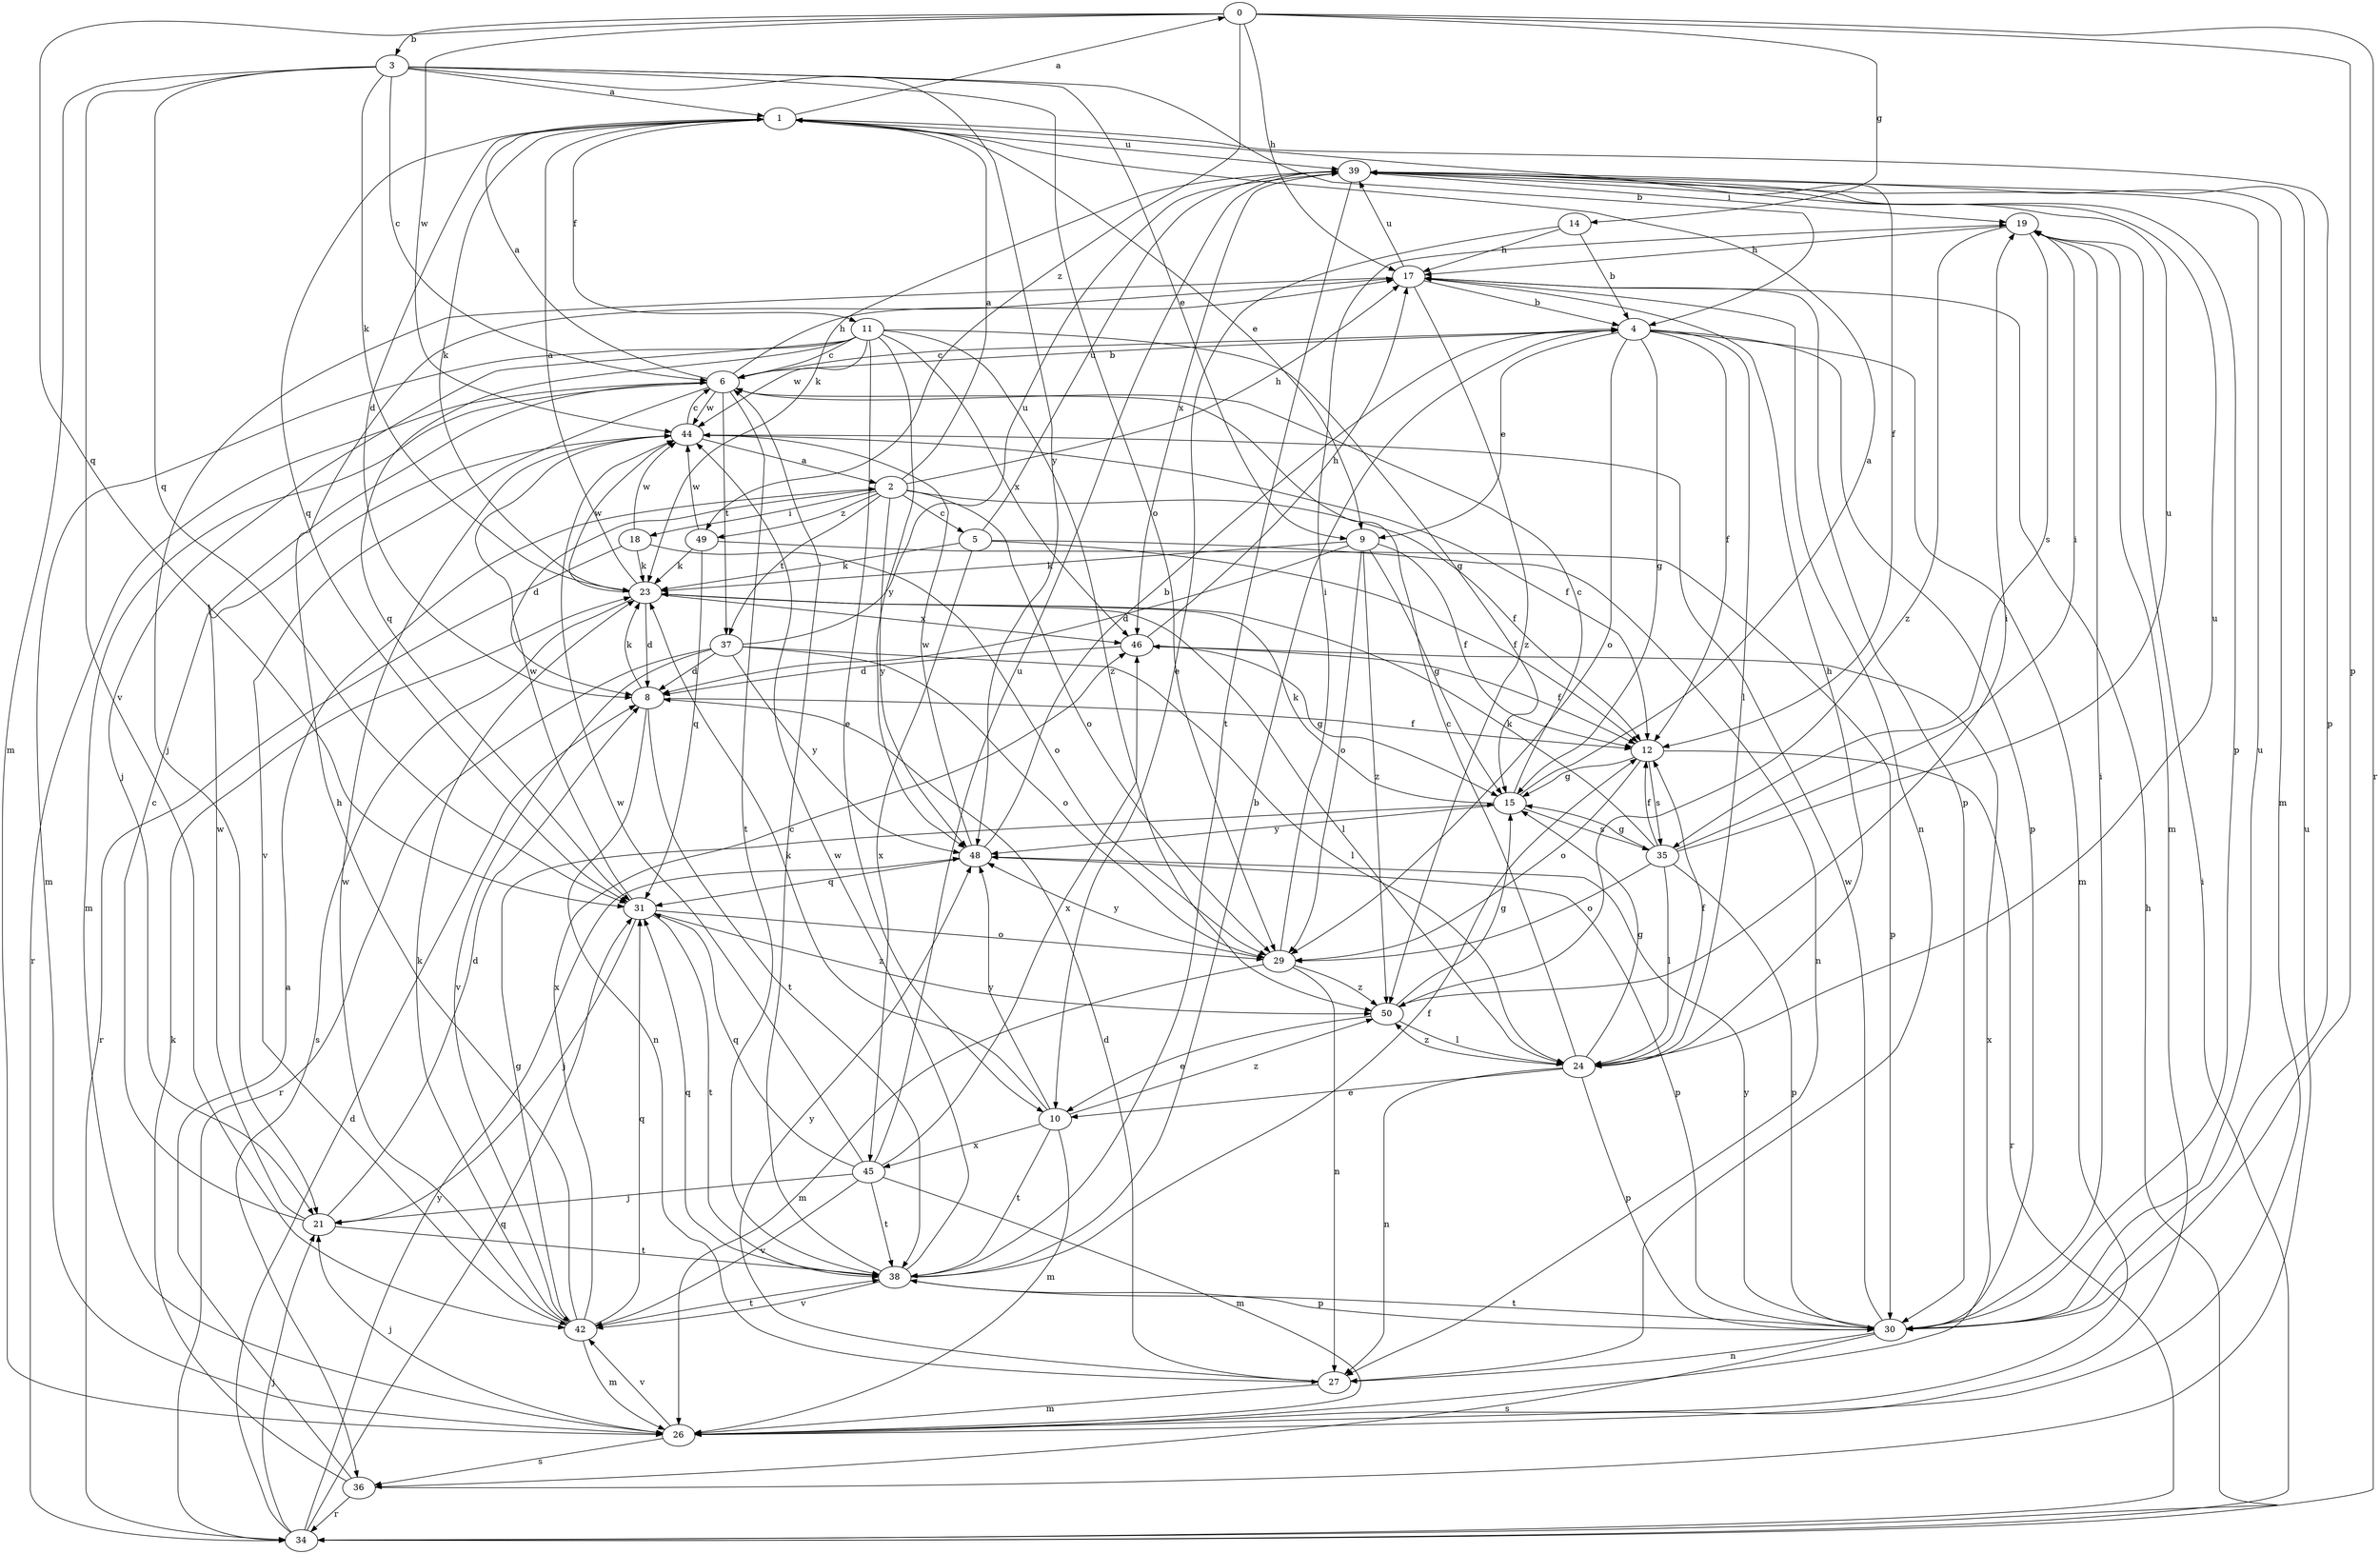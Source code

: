 strict digraph  {
0;
1;
2;
3;
4;
5;
6;
8;
9;
10;
11;
12;
14;
15;
17;
18;
19;
21;
23;
24;
26;
27;
29;
30;
31;
34;
35;
36;
37;
38;
39;
42;
44;
45;
46;
48;
49;
50;
0 -> 3  [label=b];
0 -> 14  [label=g];
0 -> 17  [label=h];
0 -> 30  [label=p];
0 -> 31  [label=q];
0 -> 34  [label=r];
0 -> 44  [label=w];
0 -> 49  [label=z];
1 -> 0  [label=a];
1 -> 8  [label=d];
1 -> 9  [label=e];
1 -> 11  [label=f];
1 -> 12  [label=f];
1 -> 23  [label=k];
1 -> 30  [label=p];
1 -> 31  [label=q];
1 -> 39  [label=u];
2 -> 1  [label=a];
2 -> 5  [label=c];
2 -> 8  [label=d];
2 -> 12  [label=f];
2 -> 17  [label=h];
2 -> 18  [label=i];
2 -> 29  [label=o];
2 -> 37  [label=t];
2 -> 48  [label=y];
2 -> 49  [label=z];
3 -> 1  [label=a];
3 -> 4  [label=b];
3 -> 6  [label=c];
3 -> 9  [label=e];
3 -> 23  [label=k];
3 -> 26  [label=m];
3 -> 29  [label=o];
3 -> 31  [label=q];
3 -> 42  [label=v];
3 -> 48  [label=y];
4 -> 6  [label=c];
4 -> 9  [label=e];
4 -> 12  [label=f];
4 -> 15  [label=g];
4 -> 24  [label=l];
4 -> 26  [label=m];
4 -> 29  [label=o];
4 -> 30  [label=p];
5 -> 12  [label=f];
5 -> 23  [label=k];
5 -> 27  [label=n];
5 -> 39  [label=u];
5 -> 45  [label=x];
6 -> 1  [label=a];
6 -> 4  [label=b];
6 -> 17  [label=h];
6 -> 26  [label=m];
6 -> 34  [label=r];
6 -> 37  [label=t];
6 -> 38  [label=t];
6 -> 42  [label=v];
6 -> 44  [label=w];
8 -> 12  [label=f];
8 -> 23  [label=k];
8 -> 27  [label=n];
8 -> 38  [label=t];
9 -> 8  [label=d];
9 -> 12  [label=f];
9 -> 15  [label=g];
9 -> 23  [label=k];
9 -> 29  [label=o];
9 -> 50  [label=z];
10 -> 23  [label=k];
10 -> 26  [label=m];
10 -> 38  [label=t];
10 -> 45  [label=x];
10 -> 48  [label=y];
10 -> 50  [label=z];
11 -> 6  [label=c];
11 -> 10  [label=e];
11 -> 15  [label=g];
11 -> 21  [label=j];
11 -> 26  [label=m];
11 -> 31  [label=q];
11 -> 44  [label=w];
11 -> 46  [label=x];
11 -> 48  [label=y];
11 -> 50  [label=z];
12 -> 15  [label=g];
12 -> 29  [label=o];
12 -> 34  [label=r];
12 -> 35  [label=s];
14 -> 4  [label=b];
14 -> 10  [label=e];
14 -> 17  [label=h];
15 -> 1  [label=a];
15 -> 6  [label=c];
15 -> 23  [label=k];
15 -> 35  [label=s];
15 -> 48  [label=y];
17 -> 4  [label=b];
17 -> 21  [label=j];
17 -> 27  [label=n];
17 -> 30  [label=p];
17 -> 39  [label=u];
17 -> 50  [label=z];
18 -> 23  [label=k];
18 -> 29  [label=o];
18 -> 34  [label=r];
18 -> 44  [label=w];
19 -> 17  [label=h];
19 -> 26  [label=m];
19 -> 35  [label=s];
19 -> 50  [label=z];
21 -> 6  [label=c];
21 -> 8  [label=d];
21 -> 38  [label=t];
21 -> 44  [label=w];
23 -> 1  [label=a];
23 -> 8  [label=d];
23 -> 24  [label=l];
23 -> 36  [label=s];
23 -> 44  [label=w];
23 -> 46  [label=x];
24 -> 6  [label=c];
24 -> 10  [label=e];
24 -> 12  [label=f];
24 -> 15  [label=g];
24 -> 17  [label=h];
24 -> 27  [label=n];
24 -> 30  [label=p];
24 -> 39  [label=u];
24 -> 50  [label=z];
26 -> 21  [label=j];
26 -> 36  [label=s];
26 -> 42  [label=v];
26 -> 46  [label=x];
27 -> 8  [label=d];
27 -> 26  [label=m];
27 -> 48  [label=y];
29 -> 19  [label=i];
29 -> 26  [label=m];
29 -> 27  [label=n];
29 -> 48  [label=y];
29 -> 50  [label=z];
30 -> 19  [label=i];
30 -> 27  [label=n];
30 -> 36  [label=s];
30 -> 38  [label=t];
30 -> 39  [label=u];
30 -> 44  [label=w];
30 -> 48  [label=y];
31 -> 21  [label=j];
31 -> 29  [label=o];
31 -> 38  [label=t];
31 -> 44  [label=w];
31 -> 50  [label=z];
34 -> 8  [label=d];
34 -> 17  [label=h];
34 -> 19  [label=i];
34 -> 21  [label=j];
34 -> 31  [label=q];
34 -> 48  [label=y];
35 -> 12  [label=f];
35 -> 15  [label=g];
35 -> 19  [label=i];
35 -> 23  [label=k];
35 -> 24  [label=l];
35 -> 29  [label=o];
35 -> 30  [label=p];
35 -> 39  [label=u];
36 -> 2  [label=a];
36 -> 23  [label=k];
36 -> 34  [label=r];
36 -> 39  [label=u];
37 -> 8  [label=d];
37 -> 24  [label=l];
37 -> 29  [label=o];
37 -> 34  [label=r];
37 -> 39  [label=u];
37 -> 42  [label=v];
37 -> 48  [label=y];
38 -> 4  [label=b];
38 -> 6  [label=c];
38 -> 12  [label=f];
38 -> 30  [label=p];
38 -> 31  [label=q];
38 -> 42  [label=v];
38 -> 44  [label=w];
39 -> 19  [label=i];
39 -> 23  [label=k];
39 -> 26  [label=m];
39 -> 30  [label=p];
39 -> 38  [label=t];
39 -> 46  [label=x];
42 -> 15  [label=g];
42 -> 17  [label=h];
42 -> 23  [label=k];
42 -> 26  [label=m];
42 -> 31  [label=q];
42 -> 38  [label=t];
42 -> 44  [label=w];
42 -> 46  [label=x];
44 -> 2  [label=a];
44 -> 6  [label=c];
44 -> 12  [label=f];
45 -> 21  [label=j];
45 -> 26  [label=m];
45 -> 31  [label=q];
45 -> 38  [label=t];
45 -> 39  [label=u];
45 -> 42  [label=v];
45 -> 44  [label=w];
45 -> 46  [label=x];
46 -> 8  [label=d];
46 -> 12  [label=f];
46 -> 15  [label=g];
46 -> 17  [label=h];
48 -> 4  [label=b];
48 -> 30  [label=p];
48 -> 31  [label=q];
48 -> 44  [label=w];
49 -> 23  [label=k];
49 -> 30  [label=p];
49 -> 31  [label=q];
49 -> 44  [label=w];
50 -> 10  [label=e];
50 -> 15  [label=g];
50 -> 19  [label=i];
50 -> 24  [label=l];
}
